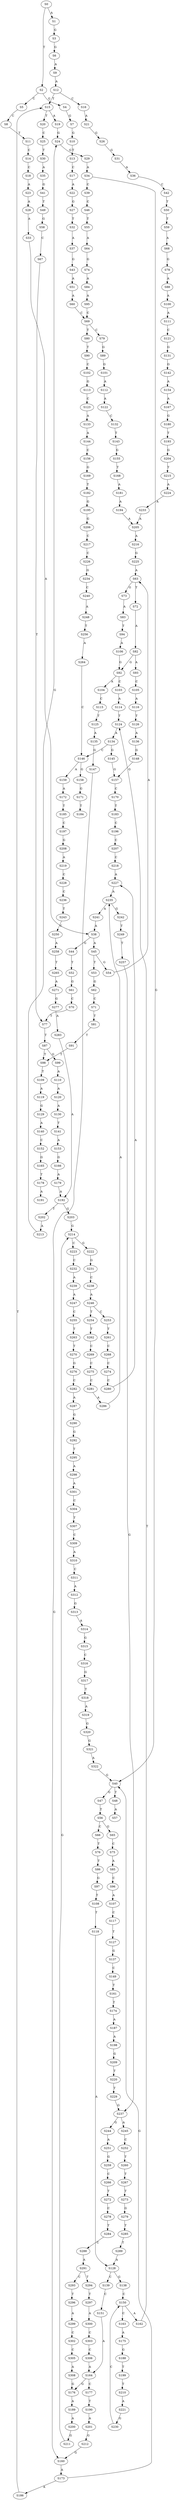strict digraph  {
	S0 -> S1 [ label = A ];
	S0 -> S2 [ label = T ];
	S1 -> S3 [ label = G ];
	S2 -> S4 [ label = G ];
	S2 -> S5 [ label = C ];
	S3 -> S6 [ label = G ];
	S4 -> S7 [ label = G ];
	S5 -> S8 [ label = C ];
	S6 -> S9 [ label = A ];
	S7 -> S10 [ label = G ];
	S8 -> S11 [ label = T ];
	S9 -> S12 [ label = A ];
	S10 -> S13 [ label = T ];
	S11 -> S14 [ label = C ];
	S12 -> S15 [ label = T ];
	S12 -> S16 [ label = C ];
	S13 -> S17 [ label = C ];
	S14 -> S18 [ label = C ];
	S15 -> S19 [ label = A ];
	S15 -> S20 [ label = T ];
	S16 -> S21 [ label = A ];
	S17 -> S22 [ label = A ];
	S18 -> S23 [ label = A ];
	S19 -> S24 [ label = G ];
	S20 -> S25 [ label = C ];
	S21 -> S26 [ label = G ];
	S22 -> S27 [ label = G ];
	S23 -> S28 [ label = A ];
	S24 -> S29 [ label = G ];
	S25 -> S30 [ label = T ];
	S26 -> S31 [ label = G ];
	S27 -> S32 [ label = T ];
	S28 -> S33 [ label = A ];
	S29 -> S34 [ label = A ];
	S30 -> S35 [ label = A ];
	S31 -> S36 [ label = A ];
	S32 -> S37 [ label = A ];
	S33 -> S38 [ label = A ];
	S34 -> S39 [ label = C ];
	S34 -> S40 [ label = G ];
	S35 -> S41 [ label = G ];
	S36 -> S42 [ label = C ];
	S37 -> S43 [ label = G ];
	S38 -> S44 [ label = G ];
	S38 -> S45 [ label = A ];
	S39 -> S46 [ label = C ];
	S40 -> S47 [ label = G ];
	S40 -> S48 [ label = T ];
	S41 -> S49 [ label = T ];
	S42 -> S50 [ label = T ];
	S43 -> S51 [ label = A ];
	S44 -> S52 [ label = T ];
	S45 -> S53 [ label = T ];
	S45 -> S54 [ label = G ];
	S46 -> S55 [ label = T ];
	S47 -> S56 [ label = T ];
	S48 -> S57 [ label = A ];
	S49 -> S58 [ label = G ];
	S50 -> S59 [ label = T ];
	S51 -> S60 [ label = A ];
	S52 -> S61 [ label = G ];
	S53 -> S62 [ label = G ];
	S54 -> S63 [ label = A ];
	S55 -> S64 [ label = A ];
	S56 -> S65 [ label = G ];
	S56 -> S66 [ label = C ];
	S58 -> S67 [ label = C ];
	S59 -> S68 [ label = A ];
	S60 -> S69 [ label = C ];
	S61 -> S70 [ label = C ];
	S62 -> S71 [ label = C ];
	S63 -> S72 [ label = T ];
	S63 -> S73 [ label = G ];
	S64 -> S74 [ label = G ];
	S65 -> S75 [ label = C ];
	S66 -> S76 [ label = T ];
	S67 -> S77 [ label = T ];
	S68 -> S78 [ label = G ];
	S69 -> S79 [ label = C ];
	S69 -> S80 [ label = T ];
	S70 -> S77 [ label = T ];
	S71 -> S81 [ label = T ];
	S72 -> S82 [ label = A ];
	S73 -> S83 [ label = A ];
	S74 -> S84 [ label = A ];
	S75 -> S85 [ label = A ];
	S76 -> S86 [ label = T ];
	S77 -> S87 [ label = T ];
	S78 -> S88 [ label = A ];
	S79 -> S89 [ label = G ];
	S80 -> S90 [ label = T ];
	S81 -> S91 [ label = T ];
	S82 -> S92 [ label = G ];
	S82 -> S93 [ label = A ];
	S83 -> S94 [ label = T ];
	S84 -> S95 [ label = A ];
	S85 -> S96 [ label = C ];
	S86 -> S97 [ label = G ];
	S87 -> S98 [ label = T ];
	S87 -> S99 [ label = G ];
	S88 -> S100 [ label = A ];
	S89 -> S101 [ label = G ];
	S90 -> S102 [ label = C ];
	S91 -> S98 [ label = T ];
	S92 -> S103 [ label = C ];
	S92 -> S104 [ label = A ];
	S93 -> S105 [ label = C ];
	S94 -> S106 [ label = A ];
	S95 -> S69 [ label = C ];
	S96 -> S107 [ label = A ];
	S97 -> S108 [ label = T ];
	S98 -> S109 [ label = T ];
	S99 -> S110 [ label = A ];
	S100 -> S111 [ label = A ];
	S101 -> S112 [ label = A ];
	S102 -> S113 [ label = G ];
	S103 -> S114 [ label = A ];
	S104 -> S115 [ label = C ];
	S105 -> S116 [ label = A ];
	S106 -> S92 [ label = G ];
	S107 -> S117 [ label = C ];
	S108 -> S118 [ label = T ];
	S109 -> S119 [ label = A ];
	S110 -> S120 [ label = A ];
	S111 -> S121 [ label = C ];
	S112 -> S122 [ label = A ];
	S113 -> S123 [ label = C ];
	S114 -> S124 [ label = T ];
	S115 -> S125 [ label = T ];
	S116 -> S126 [ label = T ];
	S117 -> S127 [ label = T ];
	S118 -> S128 [ label = A ];
	S119 -> S129 [ label = G ];
	S120 -> S130 [ label = A ];
	S121 -> S131 [ label = G ];
	S122 -> S132 [ label = C ];
	S123 -> S133 [ label = A ];
	S124 -> S134 [ label = A ];
	S125 -> S135 [ label = A ];
	S126 -> S136 [ label = A ];
	S127 -> S137 [ label = G ];
	S128 -> S138 [ label = G ];
	S128 -> S139 [ label = C ];
	S129 -> S140 [ label = A ];
	S130 -> S141 [ label = T ];
	S131 -> S142 [ label = G ];
	S132 -> S143 [ label = T ];
	S133 -> S144 [ label = A ];
	S134 -> S145 [ label = G ];
	S134 -> S146 [ label = C ];
	S135 -> S147 [ label = G ];
	S136 -> S148 [ label = G ];
	S137 -> S149 [ label = C ];
	S138 -> S150 [ label = C ];
	S139 -> S151 [ label = C ];
	S140 -> S152 [ label = C ];
	S141 -> S153 [ label = A ];
	S142 -> S154 [ label = A ];
	S143 -> S155 [ label = G ];
	S144 -> S156 [ label = C ];
	S145 -> S157 [ label = G ];
	S146 -> S158 [ label = G ];
	S146 -> S159 [ label = A ];
	S147 -> S160 [ label = G ];
	S148 -> S157 [ label = G ];
	S149 -> S161 [ label = T ];
	S150 -> S162 [ label = A ];
	S150 -> S163 [ label = C ];
	S151 -> S164 [ label = A ];
	S152 -> S165 [ label = G ];
	S153 -> S166 [ label = G ];
	S154 -> S167 [ label = A ];
	S155 -> S168 [ label = T ];
	S156 -> S169 [ label = G ];
	S157 -> S170 [ label = C ];
	S158 -> S171 [ label = G ];
	S159 -> S172 [ label = A ];
	S160 -> S173 [ label = A ];
	S161 -> S174 [ label = T ];
	S162 -> S124 [ label = T ];
	S163 -> S175 [ label = A ];
	S164 -> S176 [ label = G ];
	S164 -> S177 [ label = C ];
	S165 -> S178 [ label = T ];
	S166 -> S179 [ label = A ];
	S167 -> S180 [ label = G ];
	S168 -> S181 [ label = A ];
	S169 -> S182 [ label = T ];
	S170 -> S183 [ label = T ];
	S171 -> S184 [ label = T ];
	S172 -> S185 [ label = T ];
	S173 -> S40 [ label = G ];
	S173 -> S186 [ label = A ];
	S174 -> S187 [ label = A ];
	S175 -> S188 [ label = G ];
	S176 -> S189 [ label = A ];
	S177 -> S190 [ label = T ];
	S178 -> S191 [ label = A ];
	S179 -> S192 [ label = A ];
	S180 -> S193 [ label = T ];
	S181 -> S194 [ label = A ];
	S182 -> S195 [ label = G ];
	S183 -> S196 [ label = C ];
	S185 -> S197 [ label = C ];
	S186 -> S15 [ label = T ];
	S187 -> S198 [ label = A ];
	S188 -> S199 [ label = T ];
	S189 -> S200 [ label = A ];
	S190 -> S201 [ label = A ];
	S192 -> S202 [ label = T ];
	S192 -> S203 [ label = G ];
	S193 -> S204 [ label = G ];
	S194 -> S205 [ label = A ];
	S195 -> S206 [ label = G ];
	S196 -> S207 [ label = C ];
	S197 -> S208 [ label = G ];
	S198 -> S209 [ label = G ];
	S199 -> S210 [ label = T ];
	S200 -> S211 [ label = G ];
	S201 -> S212 [ label = G ];
	S202 -> S213 [ label = A ];
	S203 -> S214 [ label = G ];
	S204 -> S215 [ label = T ];
	S205 -> S216 [ label = A ];
	S206 -> S217 [ label = C ];
	S207 -> S218 [ label = C ];
	S208 -> S219 [ label = A ];
	S209 -> S220 [ label = T ];
	S210 -> S221 [ label = A ];
	S211 -> S214 [ label = G ];
	S212 -> S160 [ label = G ];
	S213 -> S24 [ label = G ];
	S214 -> S222 [ label = G ];
	S214 -> S223 [ label = C ];
	S215 -> S224 [ label = A ];
	S216 -> S225 [ label = G ];
	S217 -> S226 [ label = C ];
	S218 -> S227 [ label = A ];
	S219 -> S228 [ label = C ];
	S220 -> S229 [ label = T ];
	S221 -> S230 [ label = G ];
	S222 -> S231 [ label = G ];
	S223 -> S232 [ label = C ];
	S224 -> S233 [ label = A ];
	S225 -> S63 [ label = A ];
	S226 -> S234 [ label = G ];
	S227 -> S235 [ label = A ];
	S228 -> S236 [ label = C ];
	S229 -> S237 [ label = G ];
	S230 -> S150 [ label = C ];
	S231 -> S238 [ label = C ];
	S232 -> S239 [ label = A ];
	S233 -> S205 [ label = A ];
	S234 -> S240 [ label = C ];
	S235 -> S241 [ label = A ];
	S235 -> S242 [ label = G ];
	S236 -> S243 [ label = T ];
	S237 -> S244 [ label = G ];
	S237 -> S245 [ label = A ];
	S238 -> S246 [ label = A ];
	S239 -> S247 [ label = A ];
	S240 -> S248 [ label = A ];
	S241 -> S38 [ label = A ];
	S242 -> S249 [ label = T ];
	S243 -> S250 [ label = C ];
	S244 -> S251 [ label = A ];
	S245 -> S252 [ label = C ];
	S246 -> S253 [ label = C ];
	S246 -> S254 [ label = T ];
	S247 -> S255 [ label = C ];
	S248 -> S256 [ label = T ];
	S249 -> S257 [ label = T ];
	S250 -> S258 [ label = A ];
	S251 -> S259 [ label = G ];
	S252 -> S260 [ label = T ];
	S253 -> S261 [ label = T ];
	S254 -> S262 [ label = T ];
	S255 -> S263 [ label = T ];
	S256 -> S264 [ label = A ];
	S257 -> S237 [ label = G ];
	S258 -> S265 [ label = T ];
	S259 -> S266 [ label = C ];
	S260 -> S267 [ label = T ];
	S261 -> S268 [ label = C ];
	S262 -> S269 [ label = C ];
	S263 -> S270 [ label = T ];
	S264 -> S146 [ label = C ];
	S265 -> S271 [ label = A ];
	S266 -> S272 [ label = T ];
	S267 -> S273 [ label = T ];
	S268 -> S274 [ label = C ];
	S269 -> S275 [ label = C ];
	S270 -> S276 [ label = G ];
	S271 -> S277 [ label = G ];
	S272 -> S278 [ label = C ];
	S273 -> S279 [ label = G ];
	S274 -> S280 [ label = C ];
	S275 -> S281 [ label = C ];
	S276 -> S282 [ label = C ];
	S277 -> S283 [ label = A ];
	S278 -> S284 [ label = T ];
	S279 -> S285 [ label = T ];
	S280 -> S227 [ label = A ];
	S281 -> S286 [ label = A ];
	S282 -> S287 [ label = A ];
	S283 -> S192 [ label = A ];
	S284 -> S288 [ label = C ];
	S285 -> S289 [ label = T ];
	S286 -> S235 [ label = A ];
	S287 -> S290 [ label = G ];
	S288 -> S291 [ label = A ];
	S289 -> S128 [ label = A ];
	S290 -> S292 [ label = G ];
	S291 -> S293 [ label = C ];
	S291 -> S294 [ label = T ];
	S292 -> S295 [ label = T ];
	S293 -> S296 [ label = T ];
	S294 -> S297 [ label = T ];
	S295 -> S298 [ label = A ];
	S296 -> S299 [ label = A ];
	S297 -> S300 [ label = A ];
	S298 -> S301 [ label = A ];
	S299 -> S302 [ label = C ];
	S300 -> S303 [ label = C ];
	S301 -> S304 [ label = C ];
	S302 -> S305 [ label = C ];
	S303 -> S306 [ label = C ];
	S304 -> S307 [ label = T ];
	S305 -> S308 [ label = A ];
	S306 -> S164 [ label = A ];
	S307 -> S309 [ label = C ];
	S308 -> S176 [ label = G ];
	S309 -> S310 [ label = A ];
	S310 -> S311 [ label = C ];
	S311 -> S312 [ label = A ];
	S312 -> S313 [ label = G ];
	S313 -> S314 [ label = A ];
	S314 -> S315 [ label = G ];
	S315 -> S316 [ label = C ];
	S316 -> S317 [ label = G ];
	S317 -> S318 [ label = T ];
	S318 -> S319 [ label = A ];
	S319 -> S320 [ label = G ];
	S320 -> S321 [ label = G ];
	S321 -> S322 [ label = A ];
	S322 -> S40 [ label = G ];
}

